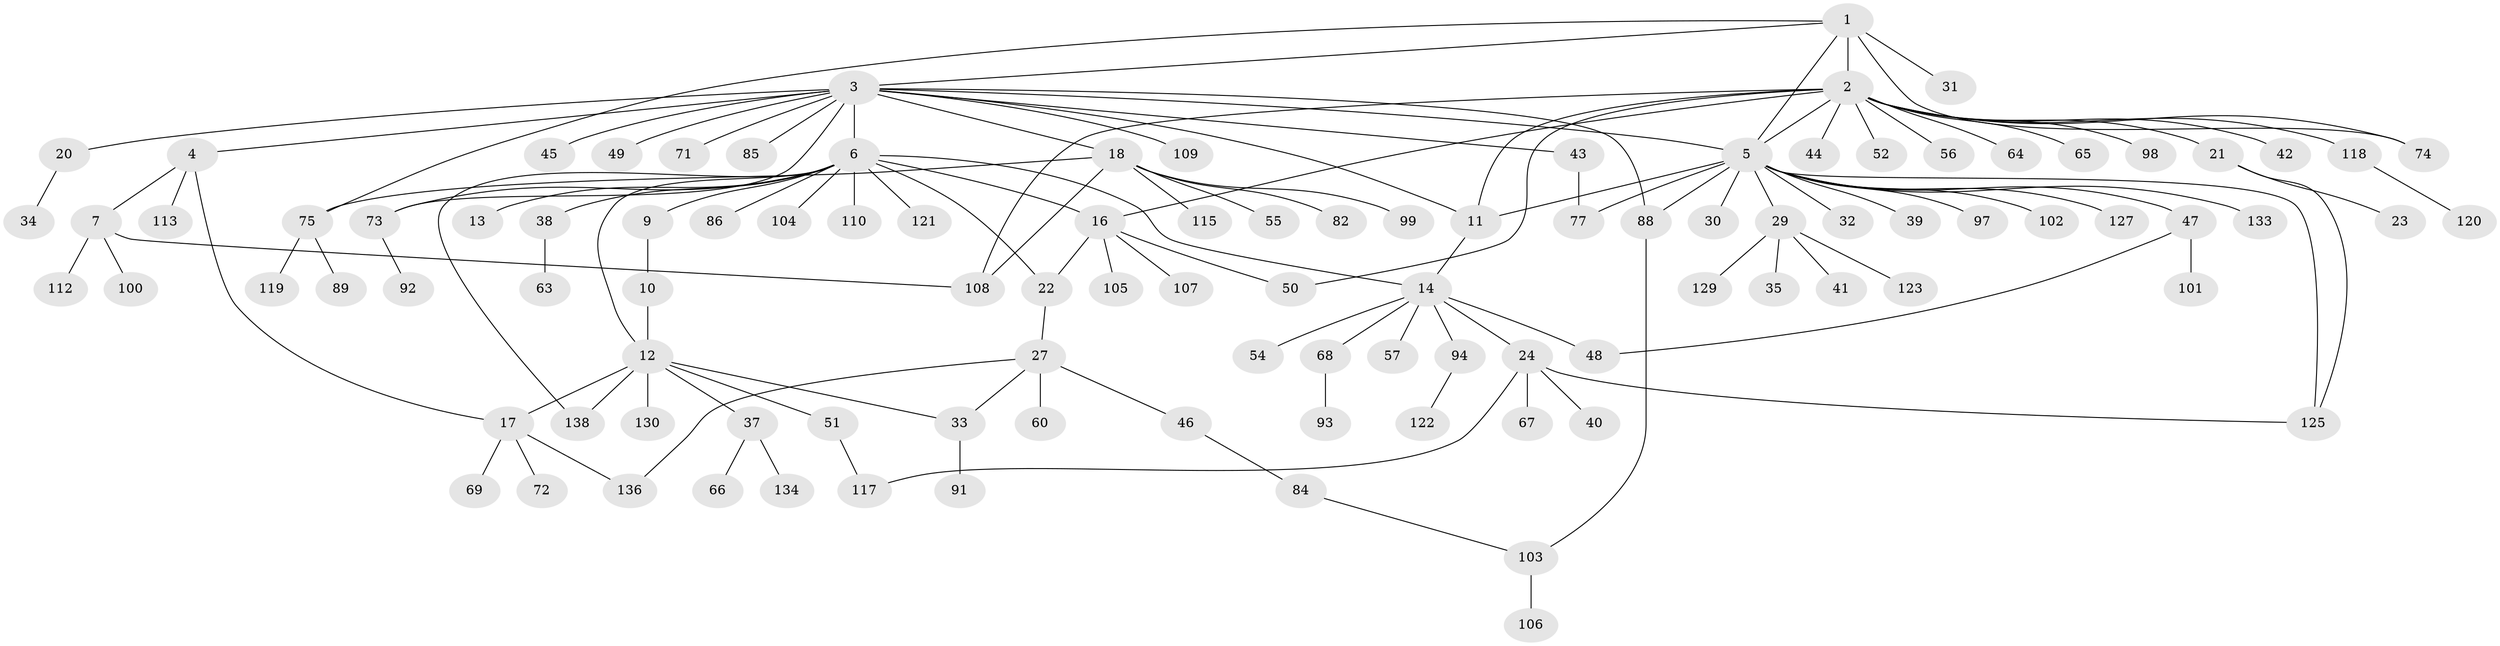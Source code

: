 // Generated by graph-tools (version 1.1) at 2025/51/02/27/25 19:51:59]
// undirected, 105 vertices, 129 edges
graph export_dot {
graph [start="1"]
  node [color=gray90,style=filled];
  1 [super="+36"];
  2 [super="+8"];
  3 [super="+61"];
  4 [super="+15"];
  5 [super="+70"];
  6 [super="+28"];
  7 [super="+128"];
  9;
  10 [super="+26"];
  11;
  12 [super="+81"];
  13 [super="+25"];
  14 [super="+19"];
  16 [super="+80"];
  17 [super="+58"];
  18 [super="+83"];
  20 [super="+124"];
  21 [super="+59"];
  22;
  23;
  24 [super="+116"];
  27 [super="+95"];
  29 [super="+62"];
  30;
  31;
  32;
  33 [super="+78"];
  34;
  35;
  37 [super="+90"];
  38;
  39;
  40;
  41;
  42;
  43 [super="+114"];
  44;
  45;
  46 [super="+53"];
  47 [super="+126"];
  48;
  49;
  50;
  51;
  52;
  54;
  55;
  56;
  57;
  60;
  63;
  64;
  65;
  66;
  67;
  68 [super="+111"];
  69;
  71;
  72;
  73 [super="+76"];
  74 [super="+79"];
  75 [super="+87"];
  77;
  82;
  84;
  85;
  86;
  88 [super="+96"];
  89;
  91 [super="+135"];
  92;
  93;
  94;
  97;
  98;
  99;
  100;
  101;
  102;
  103;
  104;
  105;
  106;
  107;
  108;
  109;
  110;
  112;
  113 [super="+132"];
  115 [super="+131"];
  117;
  118 [super="+137"];
  119;
  120;
  121;
  122;
  123;
  125;
  127;
  129;
  130;
  133;
  134;
  136;
  138;
  1 -- 2 [weight=2];
  1 -- 3;
  1 -- 5;
  1 -- 31;
  1 -- 74;
  1 -- 75;
  2 -- 5;
  2 -- 11;
  2 -- 21;
  2 -- 42;
  2 -- 44;
  2 -- 52;
  2 -- 65;
  2 -- 98;
  2 -- 108 [weight=2];
  2 -- 118;
  2 -- 64;
  2 -- 16;
  2 -- 50;
  2 -- 56;
  2 -- 74;
  3 -- 4;
  3 -- 5;
  3 -- 6;
  3 -- 11;
  3 -- 18;
  3 -- 20;
  3 -- 43;
  3 -- 45;
  3 -- 49;
  3 -- 71;
  3 -- 73;
  3 -- 85;
  3 -- 109;
  3 -- 88;
  4 -- 7;
  4 -- 17;
  4 -- 113;
  5 -- 11;
  5 -- 29;
  5 -- 30;
  5 -- 32;
  5 -- 39;
  5 -- 47;
  5 -- 77;
  5 -- 88;
  5 -- 97;
  5 -- 102;
  5 -- 125;
  5 -- 127;
  5 -- 133;
  6 -- 9;
  6 -- 12;
  6 -- 13;
  6 -- 16;
  6 -- 22;
  6 -- 38;
  6 -- 86;
  6 -- 104;
  6 -- 121;
  6 -- 138;
  6 -- 110;
  6 -- 73;
  6 -- 14;
  7 -- 100;
  7 -- 112;
  7 -- 108;
  9 -- 10;
  10 -- 12;
  11 -- 14;
  12 -- 33;
  12 -- 37;
  12 -- 51;
  12 -- 130;
  12 -- 138;
  12 -- 17;
  14 -- 54;
  14 -- 68;
  14 -- 94;
  14 -- 48;
  14 -- 24;
  14 -- 57;
  16 -- 50;
  16 -- 105;
  16 -- 107;
  16 -- 22;
  17 -- 69;
  17 -- 72;
  17 -- 136;
  18 -- 55;
  18 -- 82;
  18 -- 108;
  18 -- 115;
  18 -- 99;
  18 -- 75;
  20 -- 34;
  21 -- 23;
  21 -- 125;
  22 -- 27;
  24 -- 40;
  24 -- 67;
  24 -- 117;
  24 -- 125;
  27 -- 33;
  27 -- 46;
  27 -- 60;
  27 -- 136;
  29 -- 35;
  29 -- 41;
  29 -- 129;
  29 -- 123;
  33 -- 91;
  37 -- 66;
  37 -- 134;
  38 -- 63;
  43 -- 77;
  46 -- 84;
  47 -- 48;
  47 -- 101;
  51 -- 117;
  68 -- 93;
  73 -- 92;
  75 -- 89;
  75 -- 119;
  84 -- 103;
  88 -- 103;
  94 -- 122;
  103 -- 106;
  118 -- 120;
}
